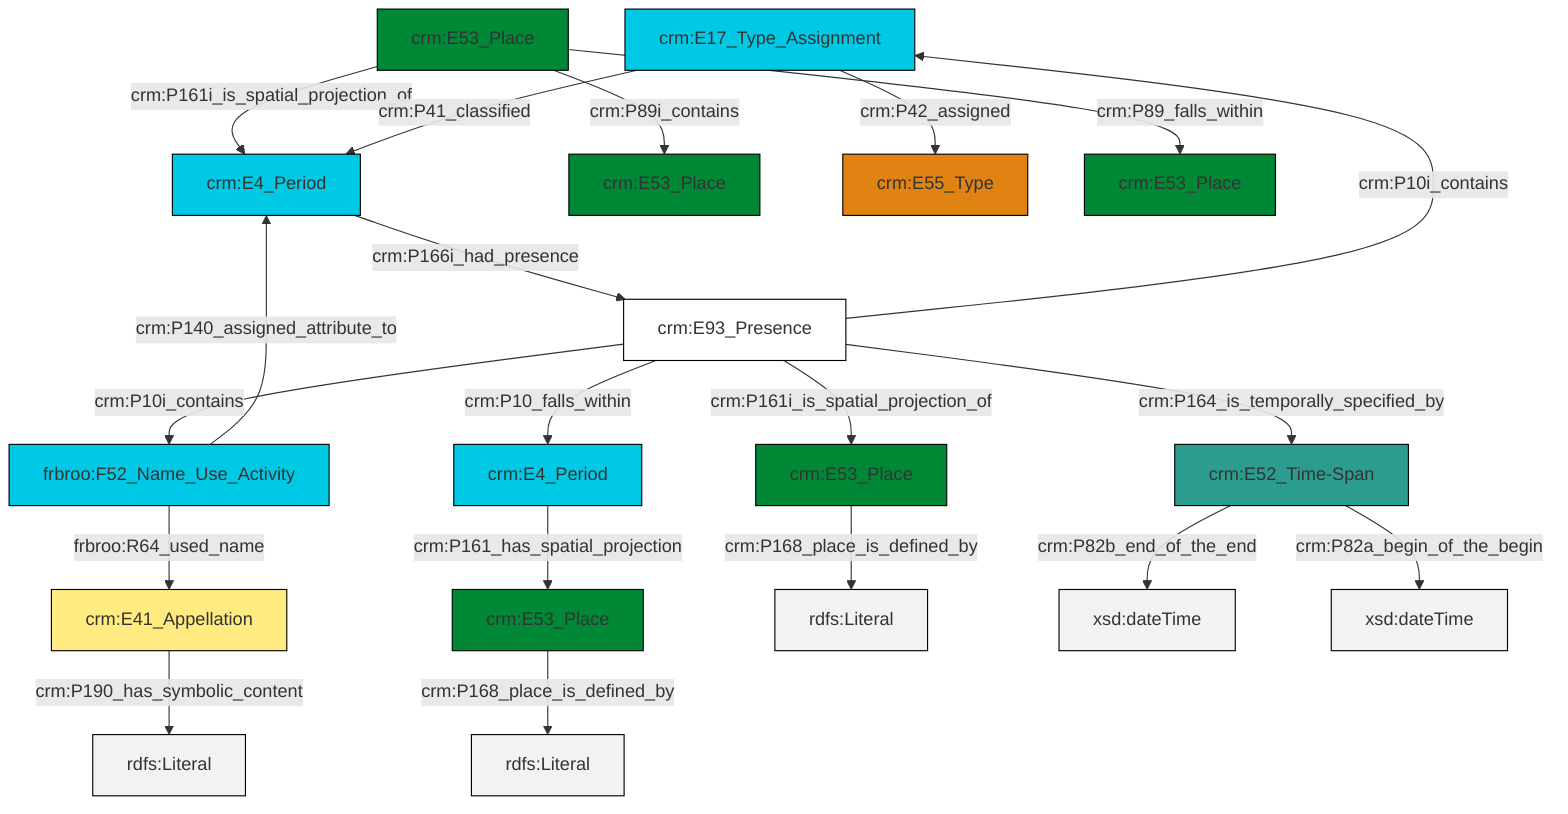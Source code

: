 graph TD
classDef Literal fill:#f2f2f2,stroke:#000000;
classDef CRM_Entity fill:#FFFFFF,stroke:#000000;
classDef Temporal_Entity fill:#00C9E6, stroke:#000000;
classDef Type fill:#E18312, stroke:#000000;
classDef Time-Span fill:#2C9C91, stroke:#000000;
classDef Appellation fill:#FFEB7F, stroke:#000000;
classDef Place fill:#008836, stroke:#000000;
classDef Persistent_Item fill:#B266B2, stroke:#000000;
classDef Conceptual_Object fill:#FFD700, stroke:#000000;
classDef Physical_Thing fill:#D2B48C, stroke:#000000;
classDef Actor fill:#f58aad, stroke:#000000;
classDef PC_Classes fill:#4ce600, stroke:#000000;
classDef Multi fill:#cccccc,stroke:#000000;

2["frbroo:F52_Name_Use_Activity"]:::Temporal_Entity -->|crm:P140_assigned_attribute_to| 3["crm:E4_Period"]:::Temporal_Entity
6["crm:E4_Period"]:::Temporal_Entity -->|crm:P161_has_spatial_projection| 7["crm:E53_Place"]:::Place
2["frbroo:F52_Name_Use_Activity"]:::Temporal_Entity -->|frbroo:R64_used_name| 15["crm:E41_Appellation"]:::Appellation
11["crm:E93_Presence"]:::CRM_Entity -->|crm:P10i_contains| 2["frbroo:F52_Name_Use_Activity"]:::Temporal_Entity
18["crm:E53_Place"]:::Place -->|crm:P161i_is_spatial_projection_of| 3["crm:E4_Period"]:::Temporal_Entity
18["crm:E53_Place"]:::Place -->|crm:P89i_contains| 4["crm:E53_Place"]:::Place
11["crm:E93_Presence"]:::CRM_Entity -->|crm:P10i_contains| 0["crm:E17_Type_Assignment"]:::Temporal_Entity
15["crm:E41_Appellation"]:::Appellation -->|crm:P190_has_symbolic_content| 20[rdfs:Literal]:::Literal
7["crm:E53_Place"]:::Place -->|crm:P168_place_is_defined_by| 21[rdfs:Literal]:::Literal
11["crm:E93_Presence"]:::CRM_Entity -->|crm:P10_falls_within| 6["crm:E4_Period"]:::Temporal_Entity
3["crm:E4_Period"]:::Temporal_Entity -->|crm:P166i_had_presence| 11["crm:E93_Presence"]:::CRM_Entity
0["crm:E17_Type_Assignment"]:::Temporal_Entity -->|crm:P42_assigned| 8["crm:E55_Type"]:::Type
25["crm:E53_Place"]:::Place -->|crm:P168_place_is_defined_by| 26[rdfs:Literal]:::Literal
11["crm:E93_Presence"]:::CRM_Entity -->|crm:P161i_is_spatial_projection_of| 25["crm:E53_Place"]:::Place
13["crm:E52_Time-Span"]:::Time-Span -->|crm:P82b_end_of_the_end| 27[xsd:dateTime]:::Literal
13["crm:E52_Time-Span"]:::Time-Span -->|crm:P82a_begin_of_the_begin| 30[xsd:dateTime]:::Literal
0["crm:E17_Type_Assignment"]:::Temporal_Entity -->|crm:P41_classified| 3["crm:E4_Period"]:::Temporal_Entity
18["crm:E53_Place"]:::Place -->|crm:P89_falls_within| 16["crm:E53_Place"]:::Place
11["crm:E93_Presence"]:::CRM_Entity -->|crm:P164_is_temporally_specified_by| 13["crm:E52_Time-Span"]:::Time-Span